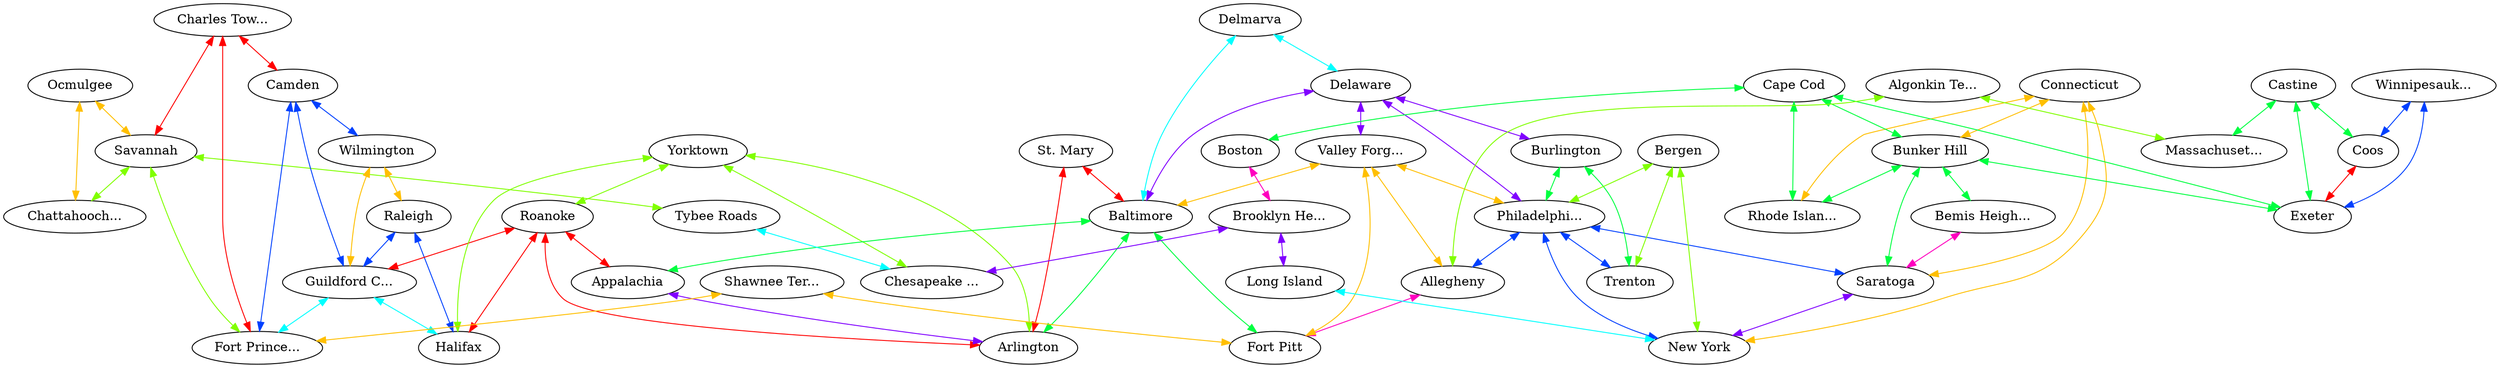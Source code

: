 graph x {
"Chattahoochee" [pos="1.23611111111111,-7.76388888888889",label="Chattahooch..."]
"Ocmulgee" [pos="0.652777777777778,-7.44444444444444",label="Ocmulgee"]
"Savannah" [pos="1.43055555555556,-7.27777777777778",label="Savannah"]
"Charles Town" [pos="1.70833333333333,-7",label="Charles Tow..."]
"Fort Prince George" [pos="1.16666666666667,-6.52777777777778",label="Fort Prince..."]
"Camden" [pos="1.98611111111111,-6.38888888888889",label="Camden"]
"Guildford Courthouse" [pos="1.90277777777778,-5.63888888888889",label="Guildford C..."]
"Wilmington" [pos="2.83333333333333,-5.79166666666667",label="Wilmington"]
"Raleigh" [pos="2.66666666666667,-5.23611111111111",label="Raleigh"]
"Halifax" [pos="2.58333333333333,-4.95833333333333",label="Halifax"]
"Roanoke" [pos="2,-4.65277777777778",label="Roanoke"]
"Yorktown" [pos="2.84722222222222,-4.51388888888889",label="Yorktown"]
"Arlington" [pos="2.58333333333333,-3.98611111111111",label="Arlington"]
"Appalachia" [pos="1.97222222222222,-4.11111111111111",label="Appalachia"]
"Baltimore" [pos="2.04166666666667,-3.65277777777778",label="Baltimore"]
"St. Mary" [pos="2.83333333333333,-3.73611111111111",label="St. Mary"]
"Delmarva" [pos="3.44444444444444,-4.09722222222222",label="Delmarva"]
"Delaware" [pos="3.52777777777778,-3.83333333333333",label="Delaware"]
"Fort Pitt" [pos="2.15277777777778,-3.29166666666667",label="Fort Pitt"]
"Allegheny" [pos="2.25,-2.68055555555556",label="Allegheny"]
"Philadelphia" [pos="3.18055555555556,-2.80555555555556",label="Philadelphi..."]
"Valley Forge" [pos="2.97222222222222,-3.02777777777778",label="Valley Forg..."]
"Burlington" [pos="3.56944444444444,-3.38888888888889",label="Burlington"]
"Trenton" [pos="3.70833333333333,-3.15277777777778",label="Trenton"]
"Bergen" [pos="3.625,-2.79166666666667",label="Bergen"]
"Long Island" [pos="4.16666666666667,-2.72222222222222",label="Long Island"]
"New York" [pos="3.73611111111111,-2.54166666666667",label="New York"]
"Saratoga" [pos="2.875,-2.25",label="Saratoga"]
"Bemis Heights" [pos="3.02777777777778,-1.875",label="Bemis Heigh..."]
"Connecticut" [pos="4.16666666666667,-2.29166666666667",label="Connecticut"]
"Rhode Island" [pos="4.54166666666667,-2.20833333333333",label="Rhode Islan..."]
"Bunker Hill" [pos="4.48611111111111,-1.84722222222222",label="Bunker Hill"]
"Cape Cod" [pos="4.88888888888889,-2.09722222222222",label="Cape Cod"]
"Exeter" [pos="4.56944444444444,-1.58333333333333",label="Exeter"]
"Winnipesaukee" [pos="4.25,-1.44444444444444",label="Winnipesauk..."]
"Coos" [pos="4.34722222222222,-1.01388888888889",label="Coos"]
"Castine" [pos="4.79166666666667,-1.11111111111111",label="Castine"]
"Massachusetts Bay" [pos="5.40277777777778,-0.625",label="Massachuset..."]
"Algonkin Territory" [pos="3.29166666666667,-0.875",label="Algonkin Te..."]
"Shawnee Territory" [pos="0.611111111111111,-4",label="Shawnee Ter..."]
"Tybee Roads" [pos="3.06944444444444,-7.33333333333333",label="Tybee Roads"]
"Chesapeake Bay" [pos="4.625,-5.02777777777778",label="Chesapeake ..."]
"Brooklyn Heights" [pos="5.51388888888889,-3.16666666666667",label="Brooklyn He..."]
"Boston" [pos="5.59722222222222,-1.70833333333333",label="Boston"]
"Ocmulgee" -- "Savannah" [dir="both",color="0.125,1,1"]
"Ocmulgee" -- "Chattahoochee" [dir="both",color="0.125,1,1"]
"Algonkin Territory" -- "Allegheny" [dir="both",color="0.25,1,1"]
"Algonkin Territory" -- "Massachusetts Bay" [dir="both",color="0.25,1,1"]
"Cape Cod" -- "Bunker Hill" [dir="both",color="0.375,1,1"]
"Cape Cod" -- "Exeter" [dir="both",color="0.375,1,1"]
"Cape Cod" -- "Rhode Island" [dir="both",color="0.375,1,1"]
"Cape Cod" -- "Boston" [dir="both",color="0.375,1,1"]
"Delmarva" -- "Delaware" [dir="both",color="0.5,1,1"]
"Delmarva" -- "Baltimore" [dir="both",color="0.5,1,1"]
"Winnipesaukee" -- "Coos" [dir="both",color="0.625,1,1"]
"Winnipesaukee" -- "Exeter" [dir="both",color="0.625,1,1"]
"Delaware" -- "Philadelphia" [dir="both",color="0.75,1,1"]
"Delaware" -- "Burlington" [dir="both",color="0.75,1,1"]
"Delaware" -- "Valley Forge" [dir="both",color="0.75,1,1"]
"Delaware" -- "Baltimore" [dir="both",color="0.75,1,1"]
"Boston" -- "Brooklyn Heights" [dir="both",color="0.875,1,1"]
"Charles Town" -- "Camden" [dir="both",color="1,1,1"]
"Charles Town" -- "Savannah" [dir="both",color="1,1,1"]
"Charles Town" -- "Fort Prince George" [dir="both",color="1,1,1"]
"Connecticut" -- "Bunker Hill" [dir="both",color="0.125,1,1"]
"Connecticut" -- "Saratoga" [dir="both",color="0.125,1,1"]
"Connecticut" -- "Rhode Island" [dir="both",color="0.125,1,1"]
"Connecticut" -- "New York" [dir="both",color="0.125,1,1"]
"Savannah" -- "Chattahoochee" [dir="both",color="0.25,1,1"]
"Savannah" -- "Tybee Roads" [dir="both",color="0.25,1,1"]
"Savannah" -- "Fort Prince George" [dir="both",color="0.25,1,1"]
"Bunker Hill" -- "Exeter" [dir="both",color="0.375,1,1"]
"Bunker Hill" -- "Saratoga" [dir="both",color="0.375,1,1"]
"Bunker Hill" -- "Rhode Island" [dir="both",color="0.375,1,1"]
"Bunker Hill" -- "Bemis Heights" [dir="both",color="0.375,1,1"]
"Tybee Roads" -- "Chesapeake Bay" [dir="both",color="0.5,1,1"]
"Camden" -- "Guildford Courthouse" [dir="both",color="0.625,1,1"]
"Camden" -- "Wilmington" [dir="both",color="0.625,1,1"]
"Camden" -- "Fort Prince George" [dir="both",color="0.625,1,1"]
"Brooklyn Heights" -- "Long Island" [dir="both",color="0.75,1,1"]
"Brooklyn Heights" -- "Chesapeake Bay" [dir="both",color="0.75,1,1"]
"Bemis Heights" -- "Saratoga" [dir="both",color="0.875,1,1"]
"St. Mary" -- "Arlington" [dir="both",color="1,1,1"]
"St. Mary" -- "Baltimore" [dir="both",color="1,1,1"]
"Wilmington" -- "Guildford Courthouse" [dir="both",color="0.125,1,1"]
"Wilmington" -- "Raleigh" [dir="both",color="0.125,1,1"]
"Yorktown" -- "Arlington" [dir="both",color="0.25,1,1"]
"Yorktown" -- "Halifax" [dir="both",color="0.25,1,1"]
"Yorktown" -- "Roanoke" [dir="both",color="0.25,1,1"]
"Yorktown" -- "Chesapeake Bay" [dir="both",color="0.25,1,1"]
"Burlington" -- "Philadelphia" [dir="both",color="0.375,1,1"]
"Burlington" -- "Trenton" [dir="both",color="0.375,1,1"]
"Long Island" -- "New York" [dir="both",color="0.5,1,1"]
"Raleigh" -- "Guildford Courthouse" [dir="both",color="0.625,1,1"]
"Raleigh" -- "Halifax" [dir="both",color="0.625,1,1"]
"Roanoke" -- "Arlington" [dir="both",color="1,1,1"]
"Roanoke" -- "Guildford Courthouse" [dir="both",color="1,1,1"]
"Roanoke" -- "Appalachia" [dir="both",color="1,1,1"]
"Roanoke" -- "Halifax" [dir="both",color="1,1,1"]
"Valley Forge" -- "Philadelphia" [dir="both",color="0.125,1,1"]
"Valley Forge" -- "Allegheny" [dir="both",color="0.125,1,1"]
"Valley Forge" -- "Fort Pitt" [dir="both",color="0.125,1,1"]
"Valley Forge" -- "Baltimore" [dir="both",color="0.125,1,1"]
"Bergen" -- "Philadelphia" [dir="both",color="0.25,1,1"]
"Bergen" -- "Trenton" [dir="both",color="0.25,1,1"]
"Bergen" -- "New York" [dir="both",color="0.25,1,1"]
"Baltimore" -- "Arlington" [dir="both",color="0.375,1,1"]
"Baltimore" -- "Appalachia" [dir="both",color="0.375,1,1"]
"Baltimore" -- "Fort Pitt" [dir="both",color="0.375,1,1"]
"Guildford Courthouse" -- "Halifax" [dir="both",color="0.5,1,1"]
"Guildford Courthouse" -- "Fort Prince George" [dir="both",color="0.5,1,1"]
"Philadelphia" -- "Allegheny" [dir="both",color="0.625,1,1"]
"Philadelphia" -- "Trenton" [dir="both",color="0.625,1,1"]
"Philadelphia" -- "Saratoga" [dir="both",color="0.625,1,1"]
"Philadelphia" -- "New York" [dir="both",color="0.625,1,1"]
"Appalachia" -- "Arlington" [dir="both",color="0.75,1,1"]
"Allegheny" -- "Fort Pitt" [dir="both",color="0.875,1,1"]
"Shawnee Territory" -- "Fort Pitt" [dir="both",color="0.125,1,1"]
"Shawnee Territory" -- "Fort Prince George" [dir="both",color="0.125,1,1"]
"Castine" -- "Coos" [dir="both",color="0.375,1,1"]
"Castine" -- "Massachusetts Bay" [dir="both",color="0.375,1,1"]
"Castine" -- "Exeter" [dir="both",color="0.375,1,1"]
"Saratoga" -- "New York" [dir="both",color="0.75,1,1"]
"Coos" -- "Exeter" [dir="both",color="1,1,1"]
}
